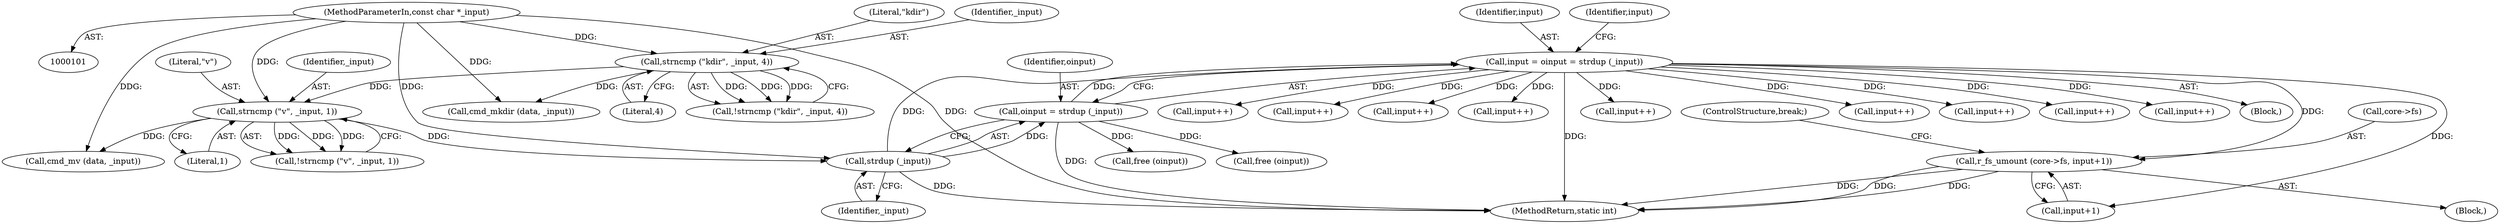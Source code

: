 digraph "0_radare2_65000a7fd9eea62359e6d6714f17b94a99a82edd@pointer" {
"1000253" [label="(Call,r_fs_umount (core->fs, input+1))"];
"1000147" [label="(Call,input = oinput = strdup (_input))"];
"1000149" [label="(Call,oinput = strdup (_input))"];
"1000151" [label="(Call,strdup (_input))"];
"1000138" [label="(Call,strncmp (\"v\", _input, 1))"];
"1000127" [label="(Call,strncmp (\"kdir\", _input, 4))"];
"1000103" [label="(MethodParameterIn,const char *_input)"];
"1000133" [label="(Call,cmd_mkdir (data, _input))"];
"1000532" [label="(Call,input++)"];
"1000254" [label="(Call,core->fs)"];
"1000156" [label="(Block,)"];
"1000137" [label="(Call,!strncmp (\"v\", _input, 1))"];
"1000128" [label="(Literal,\"kdir\")"];
"1000584" [label="(Call,input++)"];
"1000150" [label="(Identifier,oinput)"];
"1000141" [label="(Literal,1)"];
"1000411" [label="(Call,input++)"];
"1000458" [label="(Call,input++)"];
"1000155" [label="(Identifier,input)"];
"1000253" [label="(Call,r_fs_umount (core->fs, input+1))"];
"1000152" [label="(Identifier,_input)"];
"1000257" [label="(Call,input+1)"];
"1000140" [label="(Identifier,_input)"];
"1000344" [label="(Call,input++)"];
"1000129" [label="(Identifier,_input)"];
"1000138" [label="(Call,strncmp (\"v\", _input, 1))"];
"1000127" [label="(Call,strncmp (\"kdir\", _input, 4))"];
"1000126" [label="(Call,!strncmp (\"kdir\", _input, 4))"];
"1000144" [label="(Call,cmd_mv (data, _input))"];
"1000130" [label="(Literal,4)"];
"1000672" [label="(Call,free (oinput))"];
"1000103" [label="(MethodParameterIn,const char *_input)"];
"1000639" [label="(Call,free (oinput))"];
"1000676" [label="(MethodReturn,static int)"];
"1000260" [label="(ControlStructure,break;)"];
"1000139" [label="(Literal,\"v\")"];
"1000158" [label="(Call,input++)"];
"1000148" [label="(Identifier,input)"];
"1000149" [label="(Call,oinput = strdup (_input))"];
"1000543" [label="(Call,input++)"];
"1000147" [label="(Call,input = oinput = strdup (_input))"];
"1000307" [label="(Call,input++)"];
"1000643" [label="(Call,input++)"];
"1000104" [label="(Block,)"];
"1000151" [label="(Call,strdup (_input))"];
"1000253" -> "1000156"  [label="AST: "];
"1000253" -> "1000257"  [label="CFG: "];
"1000254" -> "1000253"  [label="AST: "];
"1000257" -> "1000253"  [label="AST: "];
"1000260" -> "1000253"  [label="CFG: "];
"1000253" -> "1000676"  [label="DDG: "];
"1000253" -> "1000676"  [label="DDG: "];
"1000253" -> "1000676"  [label="DDG: "];
"1000147" -> "1000253"  [label="DDG: "];
"1000147" -> "1000104"  [label="AST: "];
"1000147" -> "1000149"  [label="CFG: "];
"1000148" -> "1000147"  [label="AST: "];
"1000149" -> "1000147"  [label="AST: "];
"1000155" -> "1000147"  [label="CFG: "];
"1000147" -> "1000676"  [label="DDG: "];
"1000149" -> "1000147"  [label="DDG: "];
"1000151" -> "1000147"  [label="DDG: "];
"1000147" -> "1000158"  [label="DDG: "];
"1000147" -> "1000257"  [label="DDG: "];
"1000147" -> "1000307"  [label="DDG: "];
"1000147" -> "1000344"  [label="DDG: "];
"1000147" -> "1000411"  [label="DDG: "];
"1000147" -> "1000458"  [label="DDG: "];
"1000147" -> "1000532"  [label="DDG: "];
"1000147" -> "1000543"  [label="DDG: "];
"1000147" -> "1000584"  [label="DDG: "];
"1000147" -> "1000643"  [label="DDG: "];
"1000149" -> "1000151"  [label="CFG: "];
"1000150" -> "1000149"  [label="AST: "];
"1000151" -> "1000149"  [label="AST: "];
"1000149" -> "1000676"  [label="DDG: "];
"1000151" -> "1000149"  [label="DDG: "];
"1000149" -> "1000639"  [label="DDG: "];
"1000149" -> "1000672"  [label="DDG: "];
"1000151" -> "1000152"  [label="CFG: "];
"1000152" -> "1000151"  [label="AST: "];
"1000151" -> "1000676"  [label="DDG: "];
"1000138" -> "1000151"  [label="DDG: "];
"1000103" -> "1000151"  [label="DDG: "];
"1000138" -> "1000137"  [label="AST: "];
"1000138" -> "1000141"  [label="CFG: "];
"1000139" -> "1000138"  [label="AST: "];
"1000140" -> "1000138"  [label="AST: "];
"1000141" -> "1000138"  [label="AST: "];
"1000137" -> "1000138"  [label="CFG: "];
"1000138" -> "1000137"  [label="DDG: "];
"1000138" -> "1000137"  [label="DDG: "];
"1000138" -> "1000137"  [label="DDG: "];
"1000127" -> "1000138"  [label="DDG: "];
"1000103" -> "1000138"  [label="DDG: "];
"1000138" -> "1000144"  [label="DDG: "];
"1000127" -> "1000126"  [label="AST: "];
"1000127" -> "1000130"  [label="CFG: "];
"1000128" -> "1000127"  [label="AST: "];
"1000129" -> "1000127"  [label="AST: "];
"1000130" -> "1000127"  [label="AST: "];
"1000126" -> "1000127"  [label="CFG: "];
"1000127" -> "1000126"  [label="DDG: "];
"1000127" -> "1000126"  [label="DDG: "];
"1000127" -> "1000126"  [label="DDG: "];
"1000103" -> "1000127"  [label="DDG: "];
"1000127" -> "1000133"  [label="DDG: "];
"1000103" -> "1000101"  [label="AST: "];
"1000103" -> "1000676"  [label="DDG: "];
"1000103" -> "1000133"  [label="DDG: "];
"1000103" -> "1000144"  [label="DDG: "];
}
